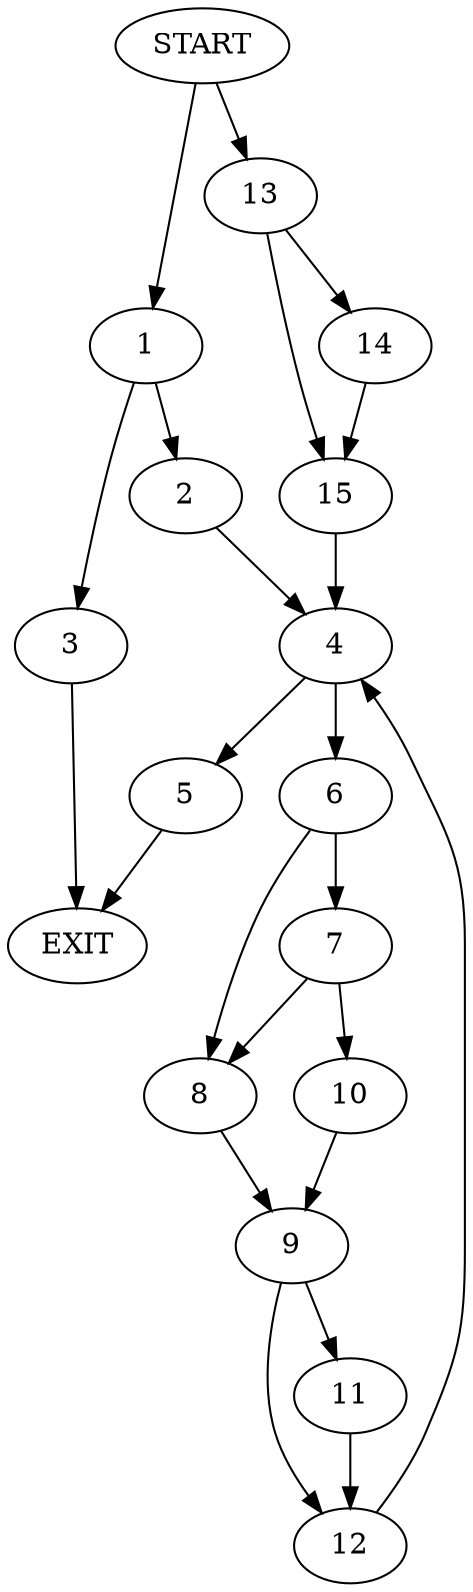 digraph {
0 [label="START"]
16 [label="EXIT"]
0 -> 1
1 -> 2
1 -> 3
3 -> 16
2 -> 4
4 -> 5
4 -> 6
6 -> 7
6 -> 8
5 -> 16
8 -> 9
7 -> 10
7 -> 8
10 -> 9
9 -> 11
9 -> 12
11 -> 12
12 -> 4
0 -> 13
13 -> 14
13 -> 15
14 -> 15
15 -> 4
}
